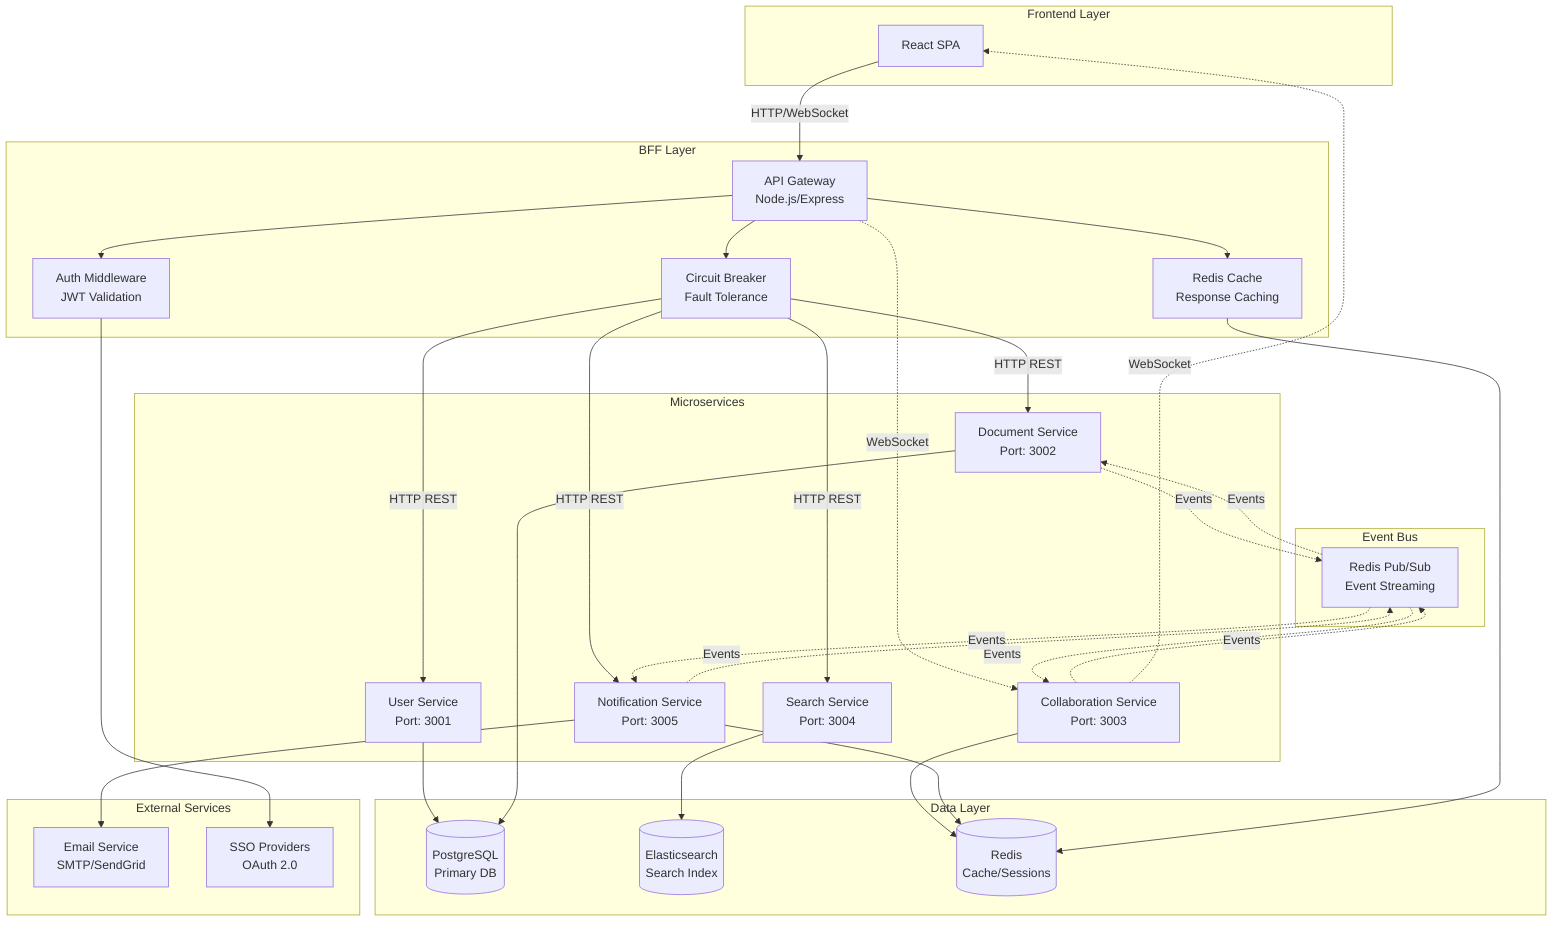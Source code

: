 graph TB
    subgraph "Frontend Layer"
        FE[React SPA]
    end
    
    subgraph "BFF Layer"
        BFF[API Gateway<br/>Node.js/Express]
        AUTH[Auth Middleware<br/>JWT Validation]
        CACHE[Redis Cache<br/>Response Caching]
        CB[Circuit Breaker<br/>Fault Tolerance]
    end
    
    subgraph "Microservices"
        US[User Service<br/>Port: 3001]
        DS[Document Service<br/>Port: 3002]
        CS[Collaboration Service<br/>Port: 3003]
        SS[Search Service<br/>Port: 3004]
        NS[Notification Service<br/>Port: 3005]
    end
    
    subgraph "Data Layer"
        PG[(PostgreSQL<br/>Primary DB)]
        ES[(Elasticsearch<br/>Search Index)]
        RD[(Redis<br/>Cache/Sessions)]
    end
    
    subgraph "Event Bus"
        EB[Redis Pub/Sub<br/>Event Streaming]
    end
    
    subgraph "External Services"
        EMAIL[Email Service<br/>SMTP/SendGrid]
        SSO[SSO Providers<br/>OAuth 2.0]
    end
    
    %% Frontend to BFF
    FE -->|HTTP/WebSocket| BFF
    
    %% BFF Internal Flow
    BFF --> AUTH
    BFF --> CACHE
    BFF --> CB
    
    %% BFF to Microservices (HTTP)
    CB -->|HTTP REST| US
    CB -->|HTTP REST| DS
    CB -->|HTTP REST| SS
    CB -->|HTTP REST| NS
    
    %% BFF to Collaboration Service (WebSocket)
    BFF -.->|WebSocket| CS
    
    %% Microservices to Data Layer
    US --> PG
    DS --> PG
    CS --> RD
    SS --> ES
    NS --> RD
    
    %% Event-Driven Communication
    DS -.->|Events| EB
    CS -.->|Events| EB
    NS -.->|Events| EB
    EB -.->|Events| DS
    EB -.->|Events| CS
    EB -.->|Events| NS
    
    %% External Service Integration
    AUTH --> SSO
    NS --> EMAIL
    
    %% Real-time Communication
    CS -.->|WebSocket| FE
    
    %% Caching
    CACHE --> RD
    
    %% Service Discovery (not shown but implied)
    %% Consul/Etcd for service registration
    %% Load balancer for service routing
